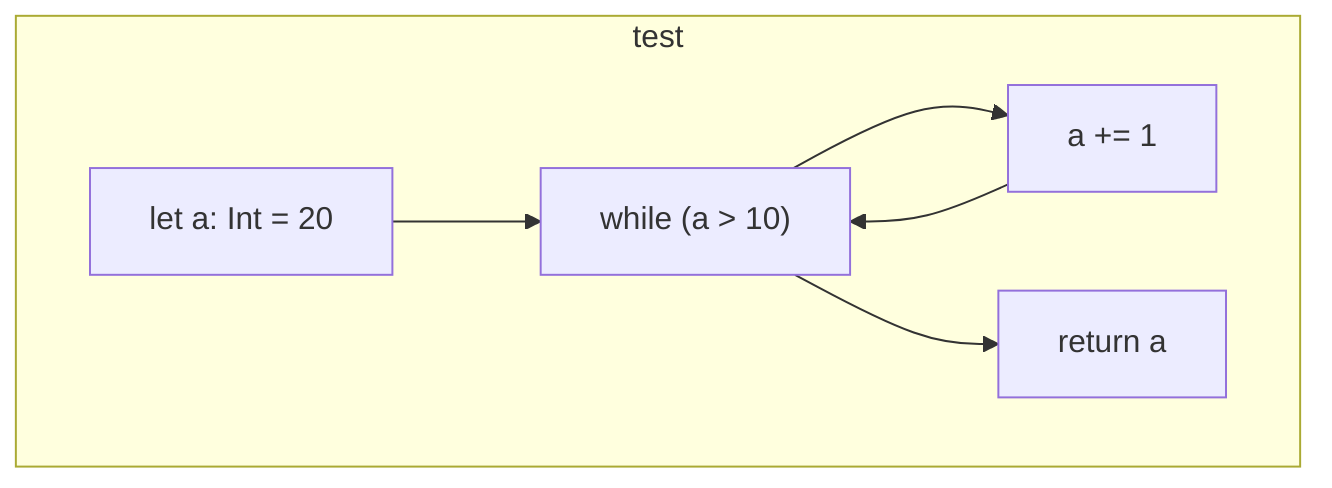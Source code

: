 graph TD
subgraph test
    test_141["let a: Int = 20"]
    test_142["while (a &gt; 10)"]
    test_144["a += 1"]
    test_147["return a"]:::exitNode
    test_141 --> test_142
    test_142 --> test_144
    test_144 --> test_142
    test_142 --> test_147
end